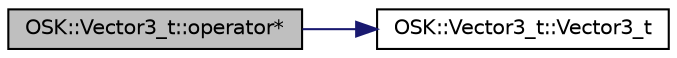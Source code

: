 digraph "OSK::Vector3_t::operator*"
{
 // LATEX_PDF_SIZE
  edge [fontname="Helvetica",fontsize="10",labelfontname="Helvetica",labelfontsize="10"];
  node [fontname="Helvetica",fontsize="10",shape=record];
  rankdir="LR";
  Node1 [label="OSK::Vector3_t::operator*",height=0.2,width=0.4,color="black", fillcolor="grey75", style="filled", fontcolor="black",tooltip="Operación Vector3 * Vector3."];
  Node1 -> Node2 [color="midnightblue",fontsize="10",style="solid",fontname="Helvetica"];
  Node2 [label="OSK::Vector3_t::Vector3_t",height=0.2,width=0.4,color="black", fillcolor="white", style="filled",URL="$class_o_s_k_1_1_vector3__t.html#abfc61058c184a3320c0e6d1993b7a037",tooltip="Crea un vector 3D nulo { 0, 0, 0 }."];
}
